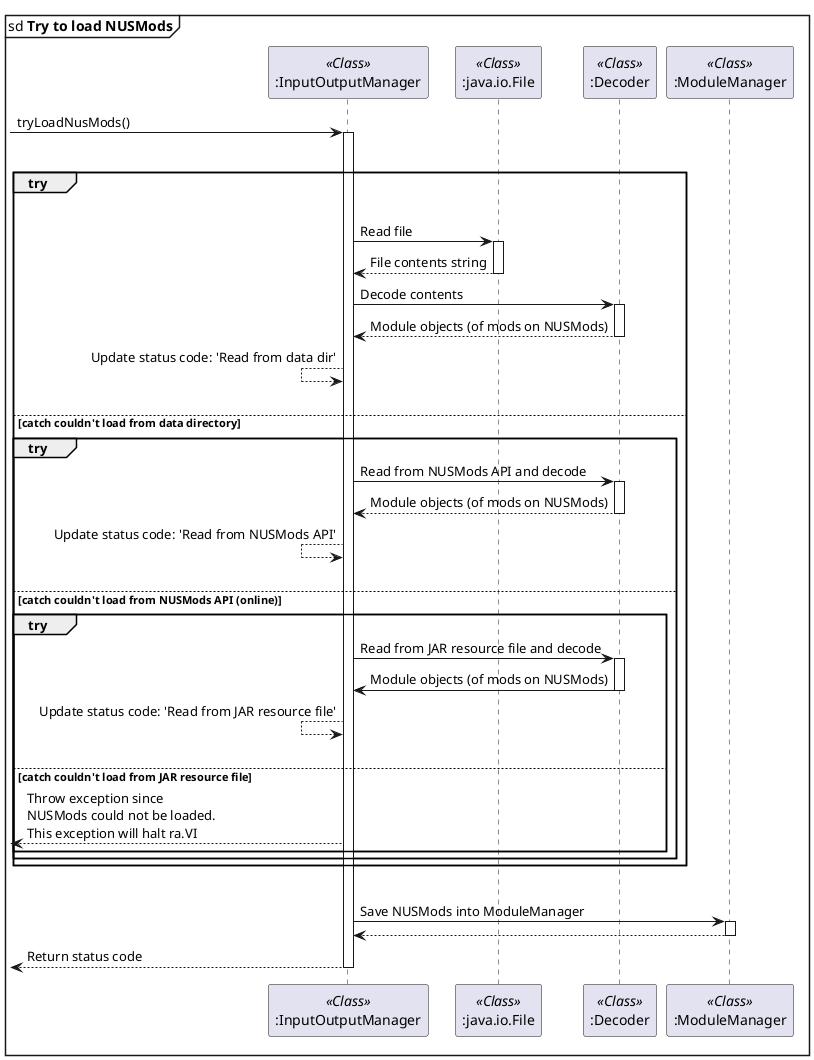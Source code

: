 @startuml
mainframe sd <b>Try to load NUSMods</b>

participant ":InputOutputManager" as IO << Class >>
participant ":java.io.File" as File << Class >>
participant ":Decoder" as Dec << Class >>
participant ":ModuleManager" as Man << Class >>

-> IO ++ : tryLoadNusMods()
|||
group try
    |||
    IO -> File ++ : Read file
    IO <-- File -- : File contents string
    IO -> Dec ++ : Decode contents
    IO <-- Dec -- : Module objects (of mods on NUSMods)
    IO <-- IO : Update status code: 'Read from data dir'
    |||
else catch couldn't load from data directory
    group try
        IO -> Dec ++ : Read from NUSMods API and decode
        IO <-- Dec -- : Module objects (of mods on NUSMods)
        IO <-- IO : Update status code: 'Read from NUSMods API'
        |||
    else catch couldn't load from NUSMods API (online)
        group try
            IO -> Dec ++ : Read from JAR resource file and decode
            IO <- Dec -- : Module objects (of mods on NUSMods)
            IO <-- IO : Update status code: 'Read from JAR resource file'
            |||
        else catch couldn't load from JAR resource file
            <-- IO : Throw exception since\nNUSMods could not be loaded.\nThis exception will halt ra.VI
        end group
    end group
end group
|||
IO -> Man ++ : Save NUSMods into ModuleManager
IO <-- Man --
<-- IO -- : Return status code
@enduml